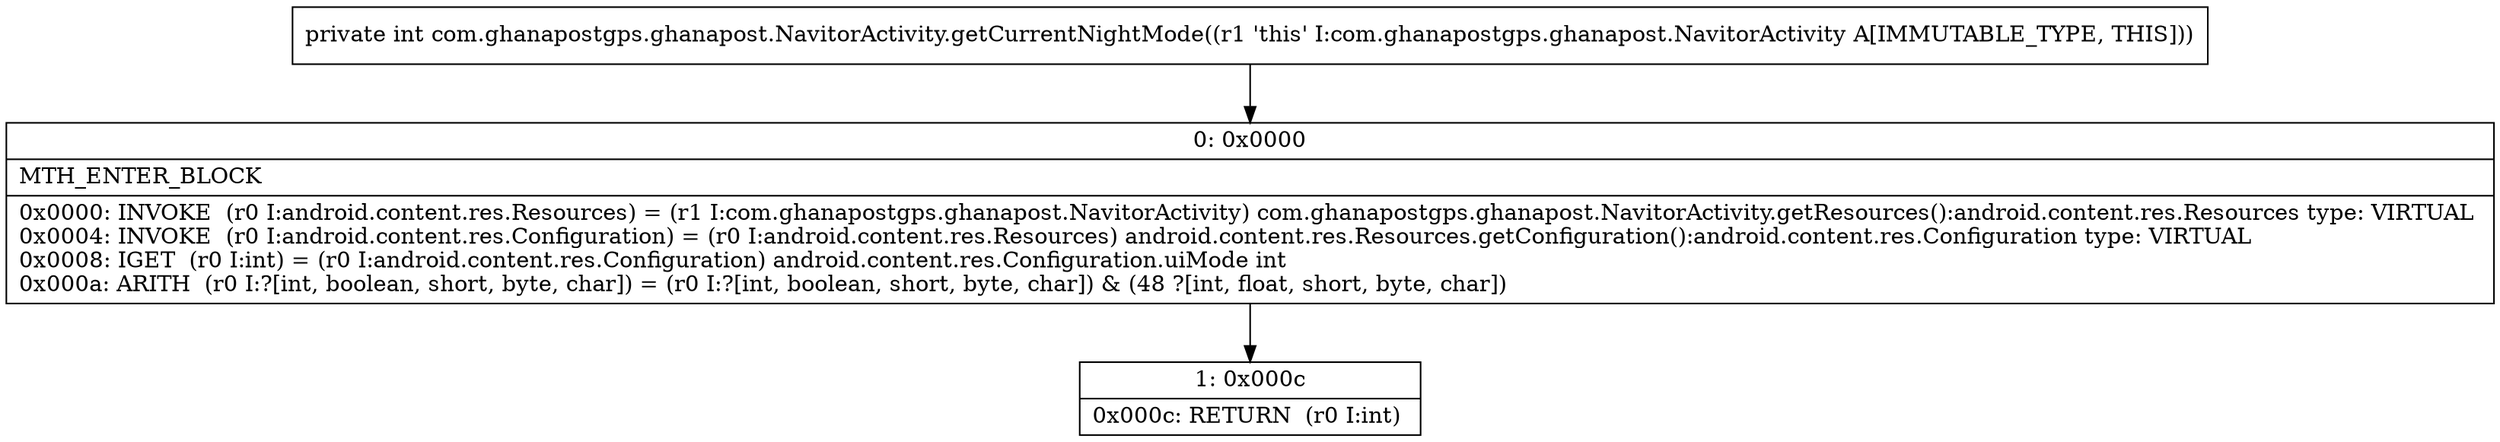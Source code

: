 digraph "CFG forcom.ghanapostgps.ghanapost.NavitorActivity.getCurrentNightMode()I" {
Node_0 [shape=record,label="{0\:\ 0x0000|MTH_ENTER_BLOCK\l|0x0000: INVOKE  (r0 I:android.content.res.Resources) = (r1 I:com.ghanapostgps.ghanapost.NavitorActivity) com.ghanapostgps.ghanapost.NavitorActivity.getResources():android.content.res.Resources type: VIRTUAL \l0x0004: INVOKE  (r0 I:android.content.res.Configuration) = (r0 I:android.content.res.Resources) android.content.res.Resources.getConfiguration():android.content.res.Configuration type: VIRTUAL \l0x0008: IGET  (r0 I:int) = (r0 I:android.content.res.Configuration) android.content.res.Configuration.uiMode int \l0x000a: ARITH  (r0 I:?[int, boolean, short, byte, char]) = (r0 I:?[int, boolean, short, byte, char]) & (48 ?[int, float, short, byte, char]) \l}"];
Node_1 [shape=record,label="{1\:\ 0x000c|0x000c: RETURN  (r0 I:int) \l}"];
MethodNode[shape=record,label="{private int com.ghanapostgps.ghanapost.NavitorActivity.getCurrentNightMode((r1 'this' I:com.ghanapostgps.ghanapost.NavitorActivity A[IMMUTABLE_TYPE, THIS])) }"];
MethodNode -> Node_0;
Node_0 -> Node_1;
}


